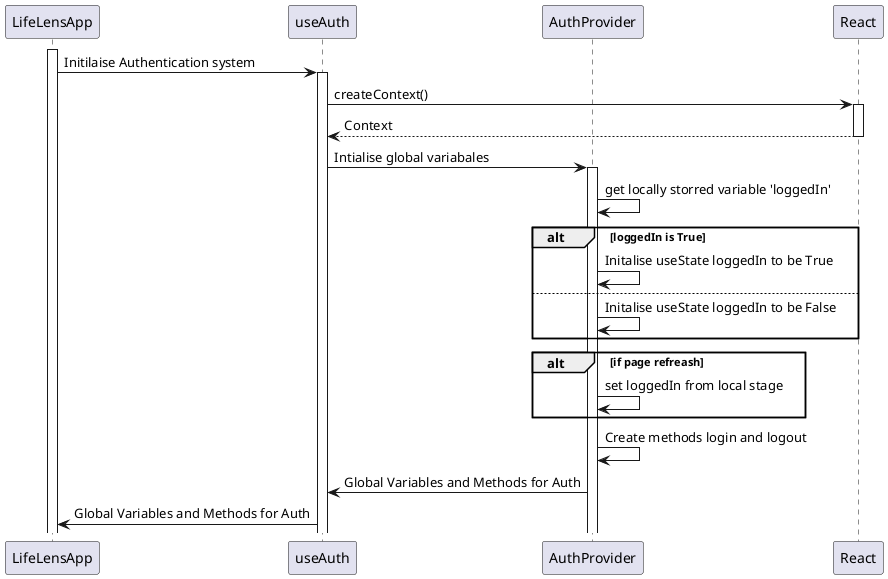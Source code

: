 @startuml AuthFetchComp

participant LifeLensApp
participant useAuth
participant AuthProvider
participant React


activate LifeLensApp
LifeLensApp -> useAuth : Initilaise Authentication system
activate useAuth
useAuth -> React: createContext()
activate React
React --> useAuth: Context
deactivate React
useAuth -> AuthProvider: Intialise global variabales
activate AuthProvider


AuthProvider -> AuthProvider: get locally storred variable 'loggedIn'

alt loggedIn is True
    AuthProvider -> AuthProvider: Initalise useState loggedIn to be True 
else 
   AuthProvider -> AuthProvider: Initalise useState loggedIn to be False 
end 

alt if page refreash
    AuthProvider -> AuthProvider: set loggedIn from local stage
end


AuthProvider -> AuthProvider: Create methods login and logout

AuthProvider -> useAuth: Global Variables and Methods for Auth

useAuth -> LifeLensApp:  Global Variables and Methods for Auth


@enduml
